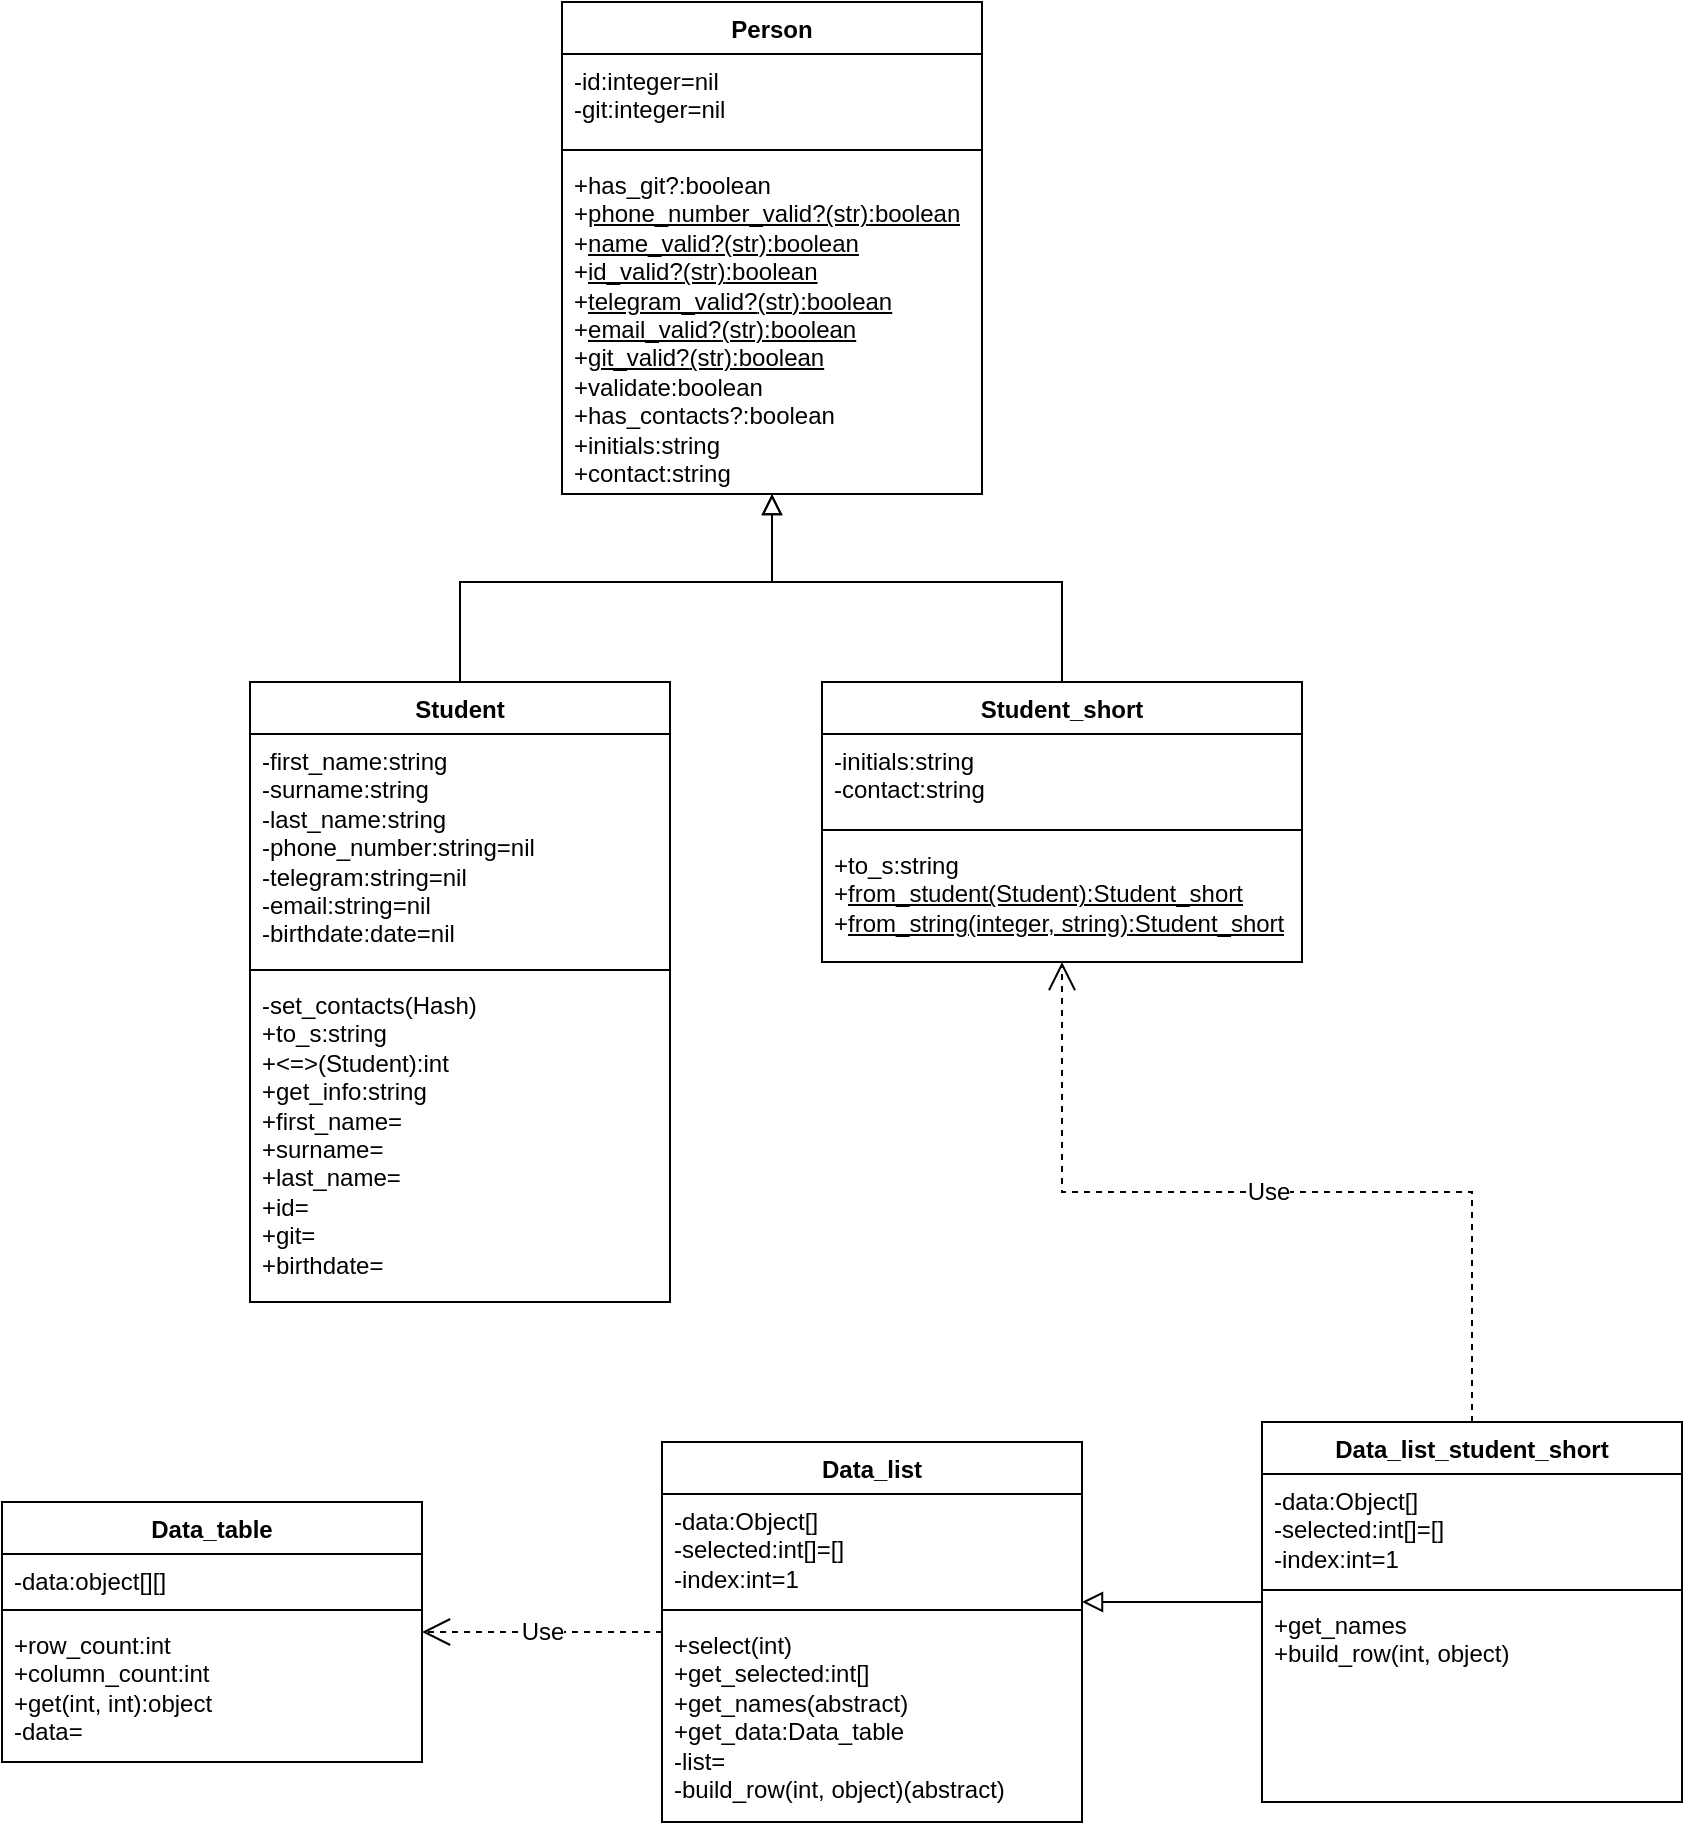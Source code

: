 <mxfile version="24.9.0">
  <diagram name="Страница — 1" id="2IqhaNbt14pxCkikMI_0">
    <mxGraphModel dx="2031" dy="1201" grid="1" gridSize="10" guides="1" tooltips="1" connect="1" arrows="1" fold="1" page="1" pageScale="1" pageWidth="827" pageHeight="1169" math="0" shadow="0">
      <root>
        <mxCell id="0" />
        <mxCell id="1" parent="0" />
        <mxCell id="-IXVYf6TS_zuRTswWciG-1" value="Person" style="swimlane;fontStyle=1;align=center;verticalAlign=top;childLayout=stackLayout;horizontal=1;startSize=26;horizontalStack=0;resizeParent=1;resizeParentMax=0;resizeLast=0;collapsible=1;marginBottom=0;whiteSpace=wrap;html=1;labelBackgroundColor=none;" vertex="1" parent="1">
          <mxGeometry x="360" y="430" width="210" height="246" as="geometry" />
        </mxCell>
        <mxCell id="-IXVYf6TS_zuRTswWciG-2" value="-id:integer=nil&lt;div&gt;-git:integer=nil&lt;br&gt;&lt;/div&gt;" style="text;strokeColor=none;fillColor=none;align=left;verticalAlign=top;spacingLeft=4;spacingRight=4;overflow=hidden;rotatable=0;points=[[0,0.5],[1,0.5]];portConstraint=eastwest;whiteSpace=wrap;html=1;labelBackgroundColor=none;" vertex="1" parent="-IXVYf6TS_zuRTswWciG-1">
          <mxGeometry y="26" width="210" height="44" as="geometry" />
        </mxCell>
        <mxCell id="-IXVYf6TS_zuRTswWciG-3" value="" style="line;strokeWidth=1;fillColor=none;align=left;verticalAlign=middle;spacingTop=-1;spacingLeft=3;spacingRight=3;rotatable=0;labelPosition=right;points=[];portConstraint=eastwest;labelBackgroundColor=none;" vertex="1" parent="-IXVYf6TS_zuRTswWciG-1">
          <mxGeometry y="70" width="210" height="8" as="geometry" />
        </mxCell>
        <mxCell id="-IXVYf6TS_zuRTswWciG-4" value="+has_git?:boolean&lt;div&gt;+&lt;u&gt;phone_number_valid?(str)&lt;span style=&quot;background-color: initial;&quot;&gt;:boolean&lt;/span&gt;&lt;/u&gt;&lt;/div&gt;&lt;div&gt;&lt;span style=&quot;background-color: initial;&quot;&gt;+&lt;u&gt;name_valid?(str)&lt;/u&gt;&lt;/span&gt;&lt;span style=&quot;background-color: initial;&quot;&gt;&lt;u&gt;:boolean&lt;/u&gt;&lt;/span&gt;&lt;/div&gt;&lt;div&gt;&lt;span style=&quot;background-color: initial;&quot;&gt;+&lt;u&gt;id_valid?&lt;/u&gt;&lt;/span&gt;&lt;u&gt;&lt;span style=&quot;background-color: initial;&quot;&gt;(str)&lt;/span&gt;&lt;span style=&quot;background-color: initial;&quot;&gt;:boolean&lt;/span&gt;&lt;/u&gt;&lt;/div&gt;&lt;div&gt;&lt;span style=&quot;background-color: initial;&quot;&gt;+&lt;u&gt;telegram_valid?&lt;/u&gt;&lt;/span&gt;&lt;u&gt;&lt;span style=&quot;background-color: initial;&quot;&gt;(str)&lt;/span&gt;&lt;span style=&quot;background-color: initial;&quot;&gt;:boolean&lt;/span&gt;&lt;/u&gt;&lt;/div&gt;&lt;div&gt;&lt;span style=&quot;background-color: initial;&quot;&gt;+&lt;u&gt;email_valid?&lt;/u&gt;&lt;/span&gt;&lt;u&gt;&lt;span style=&quot;background-color: initial;&quot;&gt;(str)&lt;/span&gt;&lt;span style=&quot;background-color: initial;&quot;&gt;:boolean&lt;/span&gt;&lt;/u&gt;&lt;/div&gt;&lt;div&gt;&lt;span style=&quot;background-color: initial;&quot;&gt;+&lt;u&gt;git_valid?&lt;/u&gt;&lt;/span&gt;&lt;u&gt;&lt;span style=&quot;background-color: initial;&quot;&gt;(str)&lt;/span&gt;&lt;span style=&quot;background-color: initial;&quot;&gt;:boolean&lt;/span&gt;&lt;/u&gt;&lt;/div&gt;&lt;div&gt;&lt;span style=&quot;background-color: initial;&quot;&gt;+validate&lt;/span&gt;&lt;span style=&quot;background-color: initial;&quot;&gt;:boolean&lt;/span&gt;&lt;/div&gt;&lt;div&gt;&lt;span style=&quot;background-color: initial;&quot;&gt;+has_contacts?:&lt;/span&gt;&lt;span style=&quot;background-color: initial;&quot;&gt;boolean&lt;/span&gt;&lt;/div&gt;&lt;div&gt;&lt;span style=&quot;background-color: initial;&quot;&gt;+initials:string&lt;/span&gt;&lt;/div&gt;&lt;div&gt;&lt;span style=&quot;background-color: initial;&quot;&gt;+contact:string&lt;/span&gt;&lt;/div&gt;" style="text;strokeColor=none;fillColor=none;align=left;verticalAlign=top;spacingLeft=4;spacingRight=4;overflow=hidden;rotatable=0;points=[[0,0.5],[1,0.5]];portConstraint=eastwest;whiteSpace=wrap;html=1;labelBackgroundColor=none;" vertex="1" parent="-IXVYf6TS_zuRTswWciG-1">
          <mxGeometry y="78" width="210" height="168" as="geometry" />
        </mxCell>
        <mxCell id="-IXVYf6TS_zuRTswWciG-24" style="edgeStyle=orthogonalEdgeStyle;rounded=0;orthogonalLoop=1;jettySize=auto;html=1;exitX=0.5;exitY=0;exitDx=0;exitDy=0;fontSize=12;startSize=8;endSize=8;endArrow=block;endFill=0;" edge="1" parent="1" source="-IXVYf6TS_zuRTswWciG-6" target="-IXVYf6TS_zuRTswWciG-4">
          <mxGeometry relative="1" as="geometry">
            <Array as="points">
              <mxPoint x="309" y="720" />
              <mxPoint x="465" y="720" />
            </Array>
          </mxGeometry>
        </mxCell>
        <mxCell id="-IXVYf6TS_zuRTswWciG-6" value="Student" style="swimlane;fontStyle=1;align=center;verticalAlign=top;childLayout=stackLayout;horizontal=1;startSize=26;horizontalStack=0;resizeParent=1;resizeParentMax=0;resizeLast=0;collapsible=1;marginBottom=0;whiteSpace=wrap;html=1;labelBackgroundColor=none;" vertex="1" parent="1">
          <mxGeometry x="204" y="770" width="210" height="310" as="geometry" />
        </mxCell>
        <mxCell id="-IXVYf6TS_zuRTswWciG-7" value="&lt;div&gt;-first_name:string&lt;/div&gt;&lt;div&gt;-surname&lt;span style=&quot;background-color: initial;&quot;&gt;:string&lt;/span&gt;&lt;/div&gt;&lt;div&gt;&lt;span style=&quot;background-color: initial;&quot;&gt;-last_name&lt;/span&gt;&lt;span style=&quot;background-color: initial;&quot;&gt;:string&lt;/span&gt;&lt;/div&gt;&lt;div&gt;&lt;span style=&quot;background-color: initial;&quot;&gt;-phone_number:string=nil&lt;/span&gt;&lt;/div&gt;&lt;div&gt;&lt;span style=&quot;background-color: initial;&quot;&gt;-telegram&lt;/span&gt;&lt;span style=&quot;background-color: initial;&quot;&gt;:string=nil&lt;/span&gt;&lt;/div&gt;&lt;div&gt;&lt;span style=&quot;background-color: initial;&quot;&gt;-email&lt;/span&gt;&lt;span style=&quot;background-color: initial;&quot;&gt;:string=nil&lt;/span&gt;&lt;/div&gt;&lt;div&gt;&lt;span style=&quot;background-color: initial;&quot;&gt;-birthdate:date=nil&lt;/span&gt;&lt;/div&gt;" style="text;strokeColor=none;fillColor=none;align=left;verticalAlign=top;spacingLeft=4;spacingRight=4;overflow=hidden;rotatable=0;points=[[0,0.5],[1,0.5]];portConstraint=eastwest;whiteSpace=wrap;html=1;labelBackgroundColor=none;" vertex="1" parent="-IXVYf6TS_zuRTswWciG-6">
          <mxGeometry y="26" width="210" height="114" as="geometry" />
        </mxCell>
        <mxCell id="-IXVYf6TS_zuRTswWciG-8" value="" style="line;strokeWidth=1;fillColor=none;align=left;verticalAlign=middle;spacingTop=-1;spacingLeft=3;spacingRight=3;rotatable=0;labelPosition=right;points=[];portConstraint=eastwest;labelBackgroundColor=none;" vertex="1" parent="-IXVYf6TS_zuRTswWciG-6">
          <mxGeometry y="140" width="210" height="8" as="geometry" />
        </mxCell>
        <mxCell id="-IXVYf6TS_zuRTswWciG-9" value="-set_contacts(Hash)&lt;div&gt;+to_s:string&lt;/div&gt;&lt;div&gt;+&amp;lt;=&amp;gt;(Student):int&lt;/div&gt;&lt;div&gt;+get_info:string&lt;/div&gt;&lt;div&gt;+first_name=&lt;/div&gt;&lt;div&gt;+surname=&lt;/div&gt;&lt;div&gt;+last_name=&lt;/div&gt;&lt;div&gt;+id=&lt;/div&gt;&lt;div&gt;+git=&lt;/div&gt;&lt;div&gt;+birthdate=&lt;/div&gt;" style="text;strokeColor=none;fillColor=none;align=left;verticalAlign=top;spacingLeft=4;spacingRight=4;overflow=hidden;rotatable=0;points=[[0,0.5],[1,0.5]];portConstraint=eastwest;whiteSpace=wrap;html=1;labelBackgroundColor=none;" vertex="1" parent="-IXVYf6TS_zuRTswWciG-6">
          <mxGeometry y="148" width="210" height="162" as="geometry" />
        </mxCell>
        <mxCell id="-IXVYf6TS_zuRTswWciG-25" style="edgeStyle=orthogonalEdgeStyle;rounded=0;orthogonalLoop=1;jettySize=auto;html=1;fontSize=12;startSize=8;endSize=8;exitX=0.5;exitY=0;exitDx=0;exitDy=0;endArrow=block;endFill=0;" edge="1" parent="1" source="-IXVYf6TS_zuRTswWciG-10" target="-IXVYf6TS_zuRTswWciG-4">
          <mxGeometry relative="1" as="geometry">
            <Array as="points">
              <mxPoint x="610" y="720" />
              <mxPoint x="465" y="720" />
            </Array>
          </mxGeometry>
        </mxCell>
        <mxCell id="-IXVYf6TS_zuRTswWciG-10" value="Student_short" style="swimlane;fontStyle=1;align=center;verticalAlign=top;childLayout=stackLayout;horizontal=1;startSize=26;horizontalStack=0;resizeParent=1;resizeParentMax=0;resizeLast=0;collapsible=1;marginBottom=0;whiteSpace=wrap;html=1;labelBackgroundColor=none;" vertex="1" parent="1">
          <mxGeometry x="490" y="770" width="240" height="140" as="geometry" />
        </mxCell>
        <mxCell id="-IXVYf6TS_zuRTswWciG-11" value="&lt;div&gt;-initials:string&lt;/div&gt;&lt;div&gt;-contact:string&lt;/div&gt;" style="text;strokeColor=none;fillColor=none;align=left;verticalAlign=top;spacingLeft=4;spacingRight=4;overflow=hidden;rotatable=0;points=[[0,0.5],[1,0.5]];portConstraint=eastwest;whiteSpace=wrap;html=1;labelBackgroundColor=none;" vertex="1" parent="-IXVYf6TS_zuRTswWciG-10">
          <mxGeometry y="26" width="240" height="44" as="geometry" />
        </mxCell>
        <mxCell id="-IXVYf6TS_zuRTswWciG-12" value="" style="line;strokeWidth=1;fillColor=none;align=left;verticalAlign=middle;spacingTop=-1;spacingLeft=3;spacingRight=3;rotatable=0;labelPosition=right;points=[];portConstraint=eastwest;labelBackgroundColor=none;" vertex="1" parent="-IXVYf6TS_zuRTswWciG-10">
          <mxGeometry y="70" width="240" height="8" as="geometry" />
        </mxCell>
        <mxCell id="-IXVYf6TS_zuRTswWciG-13" value="+to_s:string&lt;div&gt;+&lt;u&gt;from_student(Student):Student_short&lt;/u&gt;&lt;/div&gt;&lt;div&gt;+&lt;u&gt;from_string(integer, string)&lt;span style=&quot;background-color: initial;&quot;&gt;:Student_short&lt;/span&gt;&lt;/u&gt;&lt;/div&gt;" style="text;strokeColor=none;fillColor=none;align=left;verticalAlign=top;spacingLeft=4;spacingRight=4;overflow=hidden;rotatable=0;points=[[0,0.5],[1,0.5]];portConstraint=eastwest;whiteSpace=wrap;html=1;labelBackgroundColor=none;" vertex="1" parent="-IXVYf6TS_zuRTswWciG-10">
          <mxGeometry y="78" width="240" height="62" as="geometry" />
        </mxCell>
        <mxCell id="-IXVYf6TS_zuRTswWciG-26" value="Data_table" style="swimlane;fontStyle=1;align=center;verticalAlign=top;childLayout=stackLayout;horizontal=1;startSize=26;horizontalStack=0;resizeParent=1;resizeParentMax=0;resizeLast=0;collapsible=1;marginBottom=0;whiteSpace=wrap;html=1;" vertex="1" parent="1">
          <mxGeometry x="80" y="1180.0" width="210" height="130" as="geometry" />
        </mxCell>
        <mxCell id="-IXVYf6TS_zuRTswWciG-27" value="&lt;div&gt;-data:object[][]&lt;/div&gt;" style="text;strokeColor=none;fillColor=none;align=left;verticalAlign=top;spacingLeft=4;spacingRight=4;overflow=hidden;rotatable=0;points=[[0,0.5],[1,0.5]];portConstraint=eastwest;whiteSpace=wrap;html=1;" vertex="1" parent="-IXVYf6TS_zuRTswWciG-26">
          <mxGeometry y="26" width="210" height="24" as="geometry" />
        </mxCell>
        <mxCell id="-IXVYf6TS_zuRTswWciG-28" value="" style="line;strokeWidth=1;fillColor=none;align=left;verticalAlign=middle;spacingTop=-1;spacingLeft=3;spacingRight=3;rotatable=0;labelPosition=right;points=[];portConstraint=eastwest;strokeColor=inherit;" vertex="1" parent="-IXVYf6TS_zuRTswWciG-26">
          <mxGeometry y="50" width="210" height="8" as="geometry" />
        </mxCell>
        <mxCell id="-IXVYf6TS_zuRTswWciG-29" value="+row_count:int&lt;div&gt;+column_count:int&lt;/div&gt;&lt;div&gt;+get(int, int):object&lt;/div&gt;&lt;div&gt;-data=&lt;/div&gt;&lt;div&gt;&lt;br&gt;&lt;/div&gt;" style="text;strokeColor=none;fillColor=none;align=left;verticalAlign=top;spacingLeft=4;spacingRight=4;overflow=hidden;rotatable=0;points=[[0,0.5],[1,0.5]];portConstraint=eastwest;whiteSpace=wrap;html=1;" vertex="1" parent="-IXVYf6TS_zuRTswWciG-26">
          <mxGeometry y="58" width="210" height="72" as="geometry" />
        </mxCell>
        <mxCell id="-IXVYf6TS_zuRTswWciG-30" value="Data_list" style="swimlane;fontStyle=1;align=center;verticalAlign=top;childLayout=stackLayout;horizontal=1;startSize=26;horizontalStack=0;resizeParent=1;resizeParentMax=0;resizeLast=0;collapsible=1;marginBottom=0;whiteSpace=wrap;html=1;" vertex="1" parent="1">
          <mxGeometry x="410" y="1150.0" width="210" height="190" as="geometry" />
        </mxCell>
        <mxCell id="-IXVYf6TS_zuRTswWciG-31" value="&lt;div&gt;-data:Object[]&lt;/div&gt;&lt;div&gt;-selected:int[]=[]&lt;/div&gt;&lt;div&gt;-index:int=1&lt;/div&gt;" style="text;strokeColor=none;fillColor=none;align=left;verticalAlign=top;spacingLeft=4;spacingRight=4;overflow=hidden;rotatable=0;points=[[0,0.5],[1,0.5]];portConstraint=eastwest;whiteSpace=wrap;html=1;" vertex="1" parent="-IXVYf6TS_zuRTswWciG-30">
          <mxGeometry y="26" width="210" height="54" as="geometry" />
        </mxCell>
        <mxCell id="-IXVYf6TS_zuRTswWciG-32" value="" style="line;strokeWidth=1;fillColor=none;align=left;verticalAlign=middle;spacingTop=-1;spacingLeft=3;spacingRight=3;rotatable=0;labelPosition=right;points=[];portConstraint=eastwest;strokeColor=inherit;" vertex="1" parent="-IXVYf6TS_zuRTswWciG-30">
          <mxGeometry y="80" width="210" height="8" as="geometry" />
        </mxCell>
        <mxCell id="-IXVYf6TS_zuRTswWciG-33" value="+select(int)&lt;div&gt;+get_selected:int[]&lt;/div&gt;&lt;div&gt;+get_names(abstract)&lt;/div&gt;&lt;div&gt;+get_data:Data_table&lt;/div&gt;&lt;div&gt;-list=&lt;/div&gt;&lt;div&gt;-build_row(int, object)(abstract)&lt;/div&gt;" style="text;strokeColor=none;fillColor=none;align=left;verticalAlign=top;spacingLeft=4;spacingRight=4;overflow=hidden;rotatable=0;points=[[0,0.5],[1,0.5]];portConstraint=eastwest;whiteSpace=wrap;html=1;" vertex="1" parent="-IXVYf6TS_zuRTswWciG-30">
          <mxGeometry y="88" width="210" height="102" as="geometry" />
        </mxCell>
        <mxCell id="-IXVYf6TS_zuRTswWciG-34" value="Data_list_student_short" style="swimlane;fontStyle=1;align=center;verticalAlign=top;childLayout=stackLayout;horizontal=1;startSize=26;horizontalStack=0;resizeParent=1;resizeParentMax=0;resizeLast=0;collapsible=1;marginBottom=0;whiteSpace=wrap;html=1;" vertex="1" parent="1">
          <mxGeometry x="710" y="1140.0" width="210" height="190" as="geometry" />
        </mxCell>
        <mxCell id="-IXVYf6TS_zuRTswWciG-35" value="&lt;div&gt;-data:Object[]&lt;/div&gt;&lt;div&gt;-selected:int[]=[]&lt;/div&gt;&lt;div&gt;-index:int=1&lt;/div&gt;" style="text;strokeColor=none;fillColor=none;align=left;verticalAlign=top;spacingLeft=4;spacingRight=4;overflow=hidden;rotatable=0;points=[[0,0.5],[1,0.5]];portConstraint=eastwest;whiteSpace=wrap;html=1;" vertex="1" parent="-IXVYf6TS_zuRTswWciG-34">
          <mxGeometry y="26" width="210" height="54" as="geometry" />
        </mxCell>
        <mxCell id="-IXVYf6TS_zuRTswWciG-36" value="" style="line;strokeWidth=1;fillColor=none;align=left;verticalAlign=middle;spacingTop=-1;spacingLeft=3;spacingRight=3;rotatable=0;labelPosition=right;points=[];portConstraint=eastwest;strokeColor=inherit;" vertex="1" parent="-IXVYf6TS_zuRTswWciG-34">
          <mxGeometry y="80" width="210" height="8" as="geometry" />
        </mxCell>
        <mxCell id="-IXVYf6TS_zuRTswWciG-37" value="+get_names&lt;div&gt;+build_row(int, object)&lt;/div&gt;" style="text;strokeColor=none;fillColor=none;align=left;verticalAlign=top;spacingLeft=4;spacingRight=4;overflow=hidden;rotatable=0;points=[[0,0.5],[1,0.5]];portConstraint=eastwest;whiteSpace=wrap;html=1;" vertex="1" parent="-IXVYf6TS_zuRTswWciG-34">
          <mxGeometry y="88" width="210" height="102" as="geometry" />
        </mxCell>
        <mxCell id="-IXVYf6TS_zuRTswWciG-38" value="Use" style="endArrow=open;endSize=12;dashed=1;html=1;rounded=0;fontSize=12;edgeStyle=orthogonalEdgeStyle;" edge="1" parent="1" source="-IXVYf6TS_zuRTswWciG-30" target="-IXVYf6TS_zuRTswWciG-26">
          <mxGeometry width="160" relative="1" as="geometry">
            <mxPoint x="220" y="1340" as="sourcePoint" />
            <mxPoint x="380" y="1340" as="targetPoint" />
          </mxGeometry>
        </mxCell>
        <mxCell id="-IXVYf6TS_zuRTswWciG-39" style="edgeStyle=orthogonalEdgeStyle;rounded=0;orthogonalLoop=1;jettySize=auto;html=1;fontSize=12;startSize=8;endSize=8;endArrow=block;endFill=0;" edge="1" parent="1" source="-IXVYf6TS_zuRTswWciG-34" target="-IXVYf6TS_zuRTswWciG-30">
          <mxGeometry relative="1" as="geometry">
            <mxPoint x="775" y="1344" as="sourcePoint" />
            <mxPoint x="560" y="1400" as="targetPoint" />
            <Array as="points">
              <mxPoint x="660" y="1230" />
              <mxPoint x="660" y="1230" />
            </Array>
          </mxGeometry>
        </mxCell>
        <mxCell id="-IXVYf6TS_zuRTswWciG-40" value="Use" style="endArrow=open;endSize=12;dashed=1;html=1;rounded=0;fontSize=12;edgeStyle=orthogonalEdgeStyle;" edge="1" parent="1" source="-IXVYf6TS_zuRTswWciG-34" target="-IXVYf6TS_zuRTswWciG-10">
          <mxGeometry width="160" relative="1" as="geometry">
            <mxPoint x="840" y="1070" as="sourcePoint" />
            <mxPoint x="720" y="1070" as="targetPoint" />
          </mxGeometry>
        </mxCell>
      </root>
    </mxGraphModel>
  </diagram>
</mxfile>

